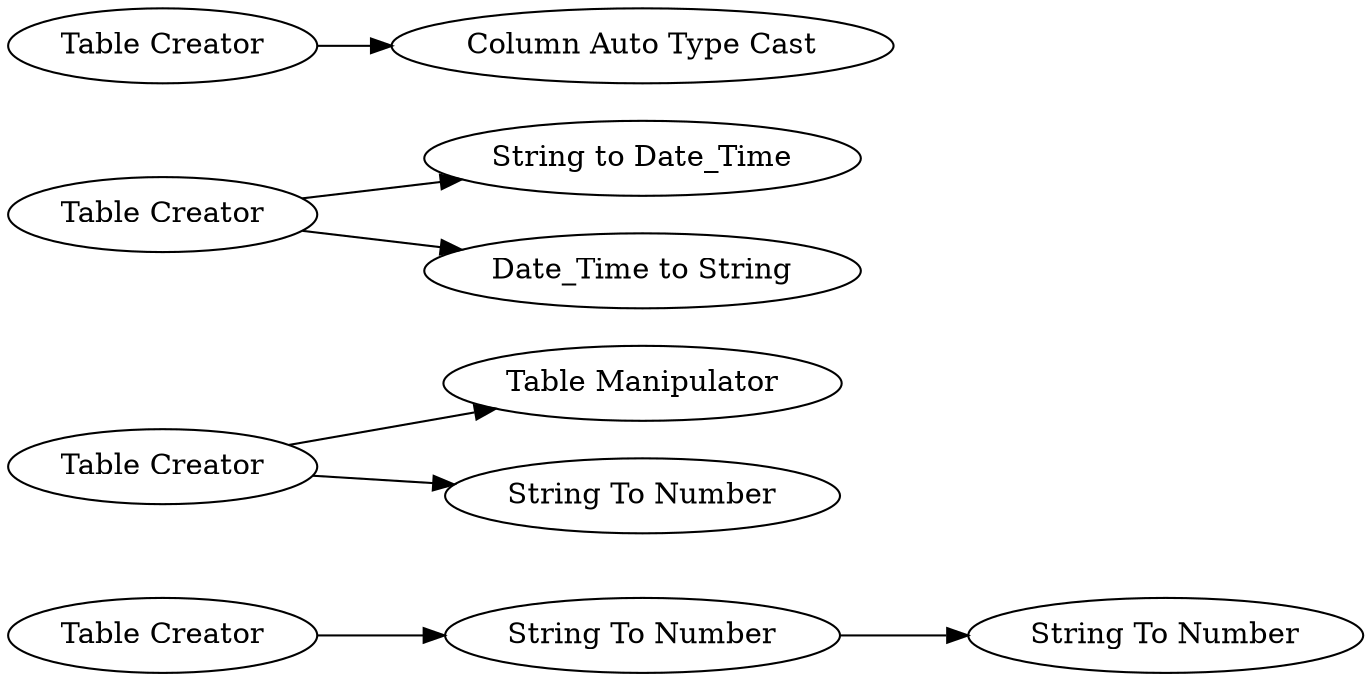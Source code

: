 digraph {
	1 [label="Table Creator"]
	2 [label="String To Number"]
	3 [label="String To Number"]
	4 [label="Table Creator"]
	5 [label="Table Manipulator"]
	6 [label="String To Number"]
	7 [label="Table Creator"]
	8 [label="String to Date_Time"]
	9 [label="Date_Time to String"]
	10 [label="Table Creator"]
	11 [label="Column Auto Type Cast"]
	1 -> 2
	2 -> 3
	4 -> 5
	4 -> 6
	7 -> 9
	7 -> 8
	10 -> 11
	rankdir=LR
}
